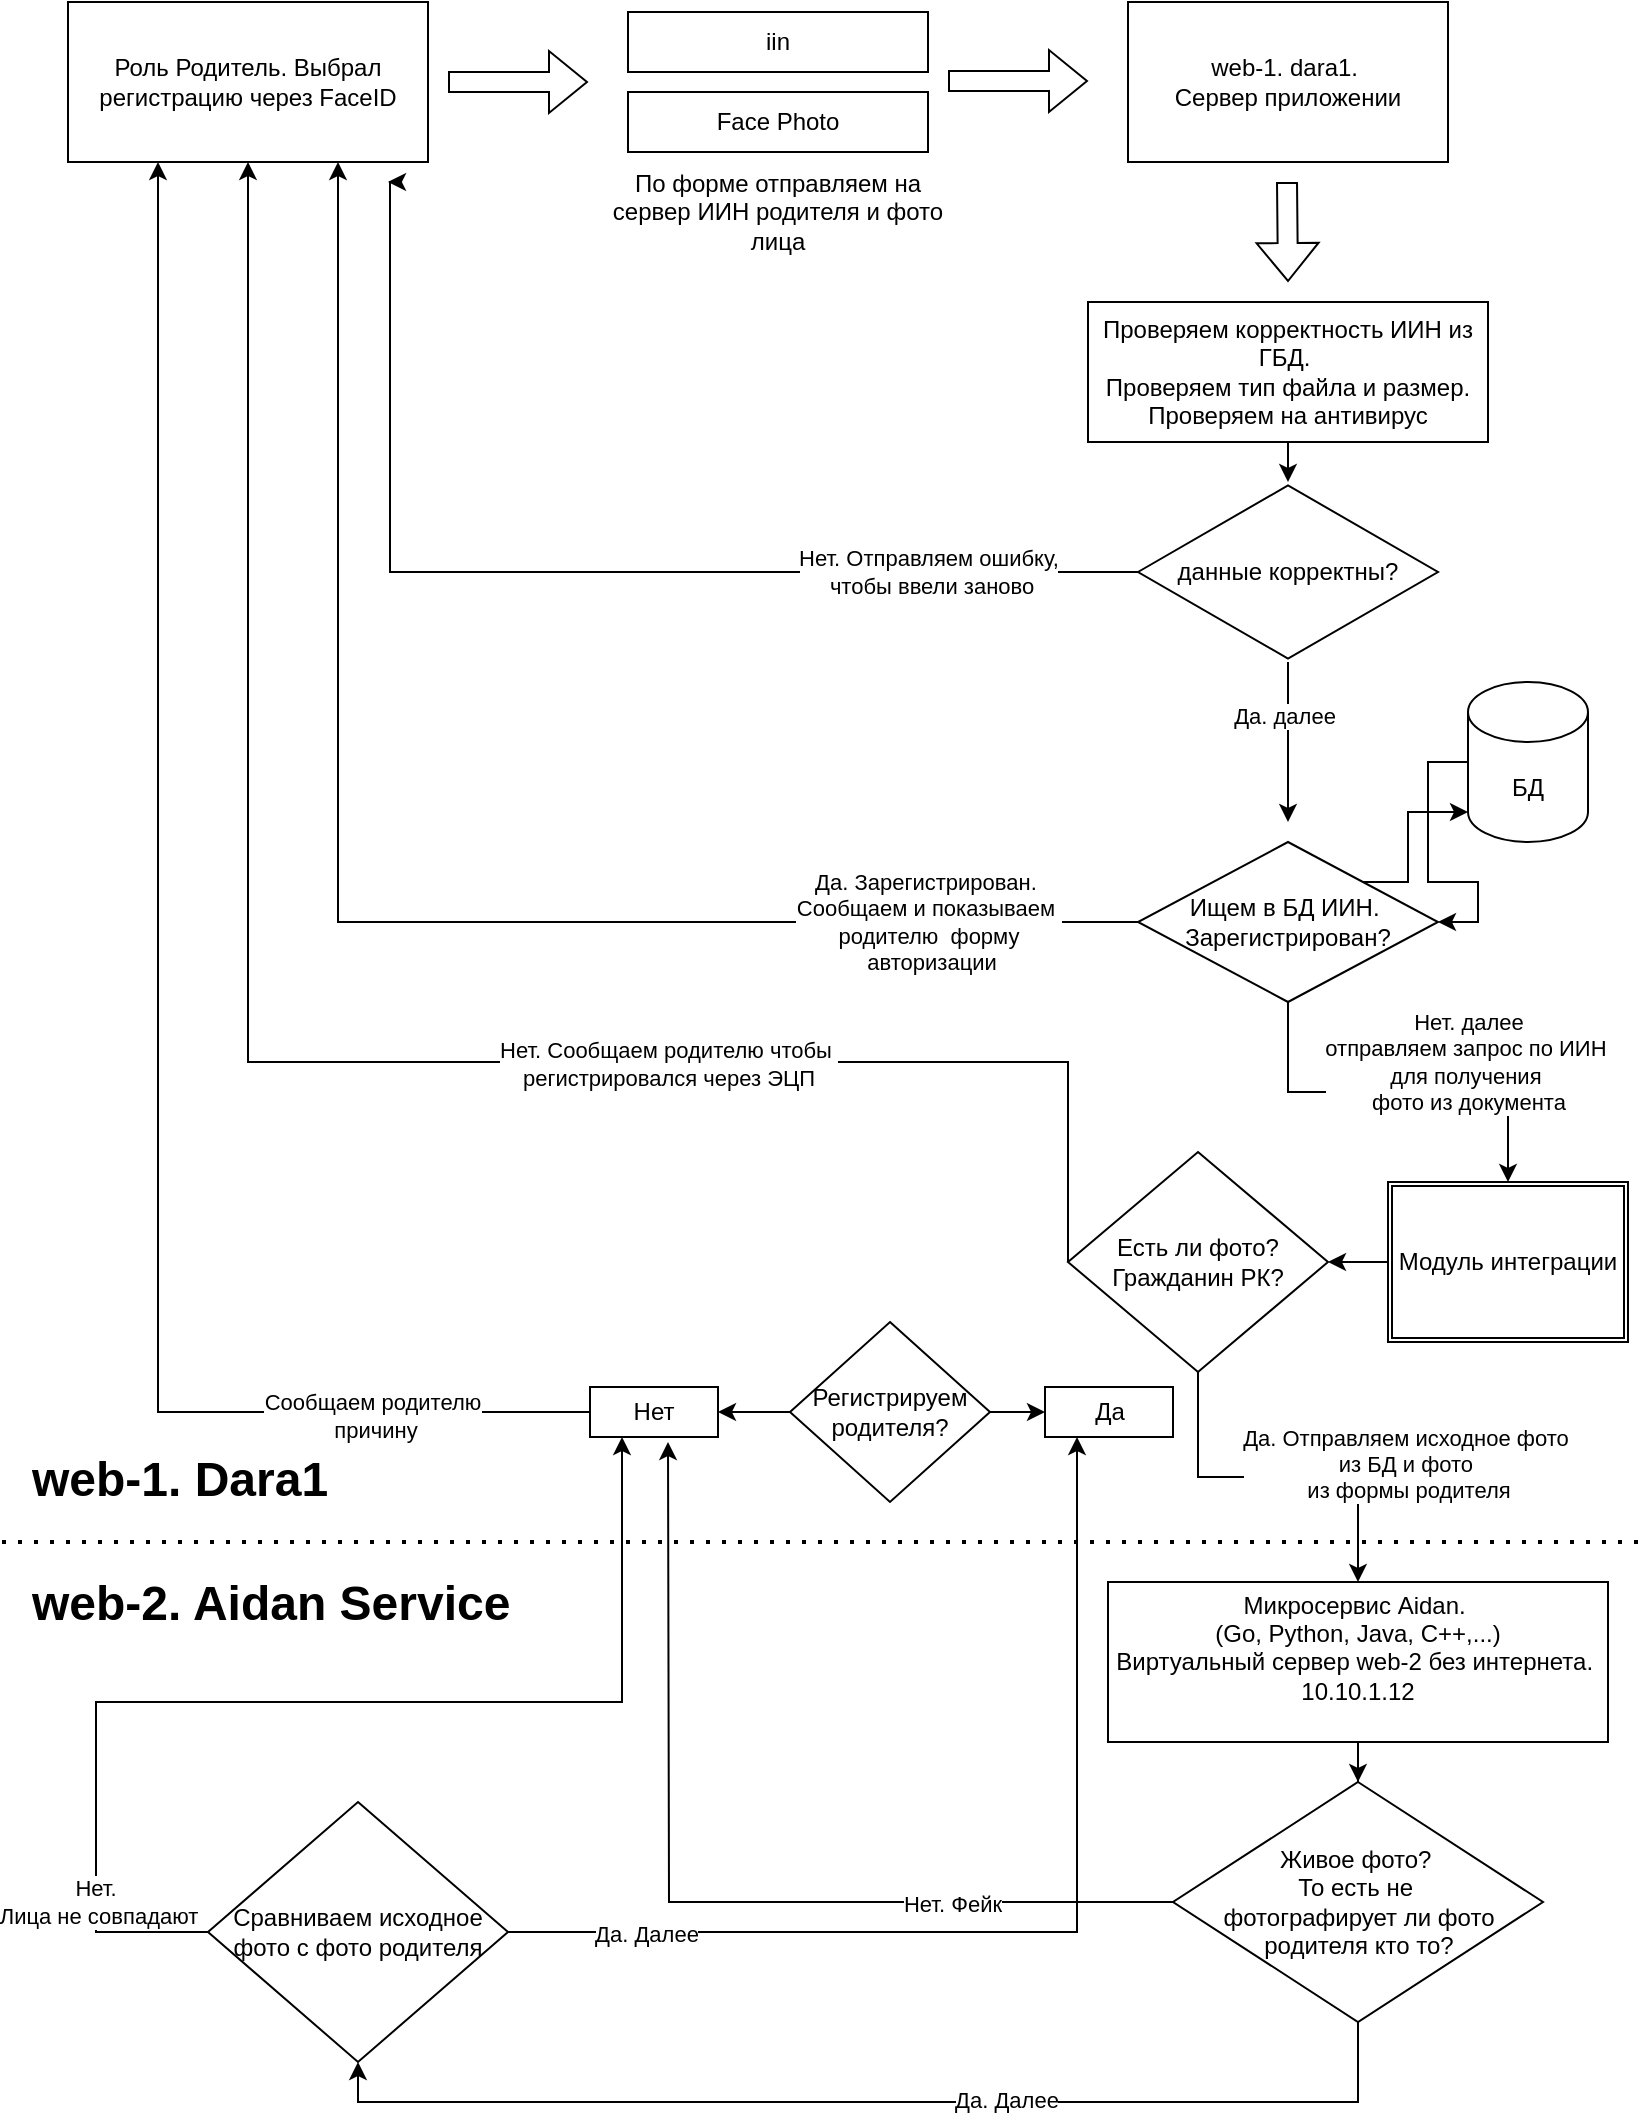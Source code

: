 <mxfile version="26.0.9">
  <diagram name="Страница — 1" id="jtearE2Z6RXFPdjBOp8D">
    <mxGraphModel dx="1434" dy="746" grid="1" gridSize="10" guides="1" tooltips="1" connect="1" arrows="1" fold="1" page="1" pageScale="1" pageWidth="827" pageHeight="1169" math="0" shadow="0">
      <root>
        <mxCell id="0" />
        <mxCell id="1" parent="0" />
        <mxCell id="t7q7yaM7Ao2E_KM4jruC-1" value="web-1. dara1.&amp;nbsp;&lt;div&gt;Сервер приложении&lt;/div&gt;" style="rounded=0;whiteSpace=wrap;html=1;" vertex="1" parent="1">
          <mxGeometry x="570" y="40" width="160" height="80" as="geometry" />
        </mxCell>
        <mxCell id="t7q7yaM7Ao2E_KM4jruC-20" style="edgeStyle=orthogonalEdgeStyle;rounded=0;orthogonalLoop=1;jettySize=auto;html=1;entryX=1;entryY=0.5;entryDx=0;entryDy=0;" edge="1" parent="1" source="t7q7yaM7Ao2E_KM4jruC-2" target="t7q7yaM7Ao2E_KM4jruC-18">
          <mxGeometry relative="1" as="geometry" />
        </mxCell>
        <mxCell id="t7q7yaM7Ao2E_KM4jruC-2" value="БД" style="shape=cylinder3;whiteSpace=wrap;html=1;boundedLbl=1;backgroundOutline=1;size=15;" vertex="1" parent="1">
          <mxGeometry x="740" y="380" width="60" height="80" as="geometry" />
        </mxCell>
        <mxCell id="t7q7yaM7Ao2E_KM4jruC-4" value="Роль Родитель. Выбрал регистрацию через FaceID" style="rounded=0;whiteSpace=wrap;html=1;" vertex="1" parent="1">
          <mxGeometry x="40" y="40" width="180" height="80" as="geometry" />
        </mxCell>
        <mxCell id="t7q7yaM7Ao2E_KM4jruC-5" value="" style="shape=flexArrow;endArrow=classic;html=1;rounded=0;" edge="1" parent="1">
          <mxGeometry width="50" height="50" relative="1" as="geometry">
            <mxPoint x="230" y="80" as="sourcePoint" />
            <mxPoint x="300" y="80" as="targetPoint" />
          </mxGeometry>
        </mxCell>
        <mxCell id="t7q7yaM7Ao2E_KM4jruC-7" value="iin" style="rounded=0;whiteSpace=wrap;html=1;" vertex="1" parent="1">
          <mxGeometry x="320" y="45" width="150" height="30" as="geometry" />
        </mxCell>
        <mxCell id="t7q7yaM7Ao2E_KM4jruC-8" value="Face Photo" style="rounded=0;whiteSpace=wrap;html=1;" vertex="1" parent="1">
          <mxGeometry x="320" y="85" width="150" height="30" as="geometry" />
        </mxCell>
        <mxCell id="t7q7yaM7Ao2E_KM4jruC-9" value="По форме отправляем на сервер ИИН родителя и фото лица" style="text;html=1;align=center;verticalAlign=middle;whiteSpace=wrap;rounded=0;" vertex="1" parent="1">
          <mxGeometry x="310" y="130" width="170" height="30" as="geometry" />
        </mxCell>
        <mxCell id="t7q7yaM7Ao2E_KM4jruC-10" value="" style="shape=flexArrow;endArrow=classic;html=1;rounded=0;" edge="1" parent="1">
          <mxGeometry width="50" height="50" relative="1" as="geometry">
            <mxPoint x="480" y="79.5" as="sourcePoint" />
            <mxPoint x="550" y="79.5" as="targetPoint" />
          </mxGeometry>
        </mxCell>
        <mxCell id="t7q7yaM7Ao2E_KM4jruC-11" value="" style="shape=flexArrow;endArrow=classic;html=1;rounded=0;" edge="1" parent="1">
          <mxGeometry width="50" height="50" relative="1" as="geometry">
            <mxPoint x="649.5" y="130" as="sourcePoint" />
            <mxPoint x="650" y="180" as="targetPoint" />
          </mxGeometry>
        </mxCell>
        <mxCell id="t7q7yaM7Ao2E_KM4jruC-14" style="edgeStyle=orthogonalEdgeStyle;rounded=0;orthogonalLoop=1;jettySize=auto;html=1;" edge="1" parent="1" source="t7q7yaM7Ao2E_KM4jruC-12">
          <mxGeometry relative="1" as="geometry">
            <mxPoint x="200" y="130" as="targetPoint" />
            <Array as="points">
              <mxPoint x="201" y="325" />
            </Array>
          </mxGeometry>
        </mxCell>
        <mxCell id="t7q7yaM7Ao2E_KM4jruC-15" value="Нет. Отправляем ошибку,&lt;div&gt;&amp;nbsp;чтобы ввели заново&lt;/div&gt;" style="edgeLabel;html=1;align=center;verticalAlign=middle;resizable=0;points=[];" vertex="1" connectable="0" parent="t7q7yaM7Ao2E_KM4jruC-14">
          <mxGeometry x="0.406" y="-1" relative="1" as="geometry">
            <mxPoint x="268" y="26" as="offset" />
          </mxGeometry>
        </mxCell>
        <mxCell id="t7q7yaM7Ao2E_KM4jruC-16" style="edgeStyle=orthogonalEdgeStyle;rounded=0;orthogonalLoop=1;jettySize=auto;html=1;" edge="1" parent="1" source="t7q7yaM7Ao2E_KM4jruC-12">
          <mxGeometry relative="1" as="geometry">
            <mxPoint x="650" y="450" as="targetPoint" />
          </mxGeometry>
        </mxCell>
        <mxCell id="t7q7yaM7Ao2E_KM4jruC-17" value="Да. далее" style="edgeLabel;html=1;align=center;verticalAlign=middle;resizable=0;points=[];" vertex="1" connectable="0" parent="t7q7yaM7Ao2E_KM4jruC-16">
          <mxGeometry x="-0.329" y="-2" relative="1" as="geometry">
            <mxPoint as="offset" />
          </mxGeometry>
        </mxCell>
        <mxCell id="t7q7yaM7Ao2E_KM4jruC-12" value="данные корректны?" style="html=1;whiteSpace=wrap;aspect=fixed;shape=isoRectangle;" vertex="1" parent="1">
          <mxGeometry x="575" y="280" width="150" height="90" as="geometry" />
        </mxCell>
        <mxCell id="t7q7yaM7Ao2E_KM4jruC-13" value="Проверяем корректность ИИН из ГБД.&amp;nbsp;&lt;div&gt;Проверяем тип файла и размер.&lt;/div&gt;&lt;div&gt;Проверяем на антивирус&lt;/div&gt;" style="rounded=0;whiteSpace=wrap;html=1;" vertex="1" parent="1">
          <mxGeometry x="550" y="190" width="200" height="70" as="geometry" />
        </mxCell>
        <mxCell id="t7q7yaM7Ao2E_KM4jruC-21" style="edgeStyle=orthogonalEdgeStyle;rounded=0;orthogonalLoop=1;jettySize=auto;html=1;exitX=0;exitY=0.5;exitDx=0;exitDy=0;entryX=0.75;entryY=1;entryDx=0;entryDy=0;" edge="1" parent="1" source="t7q7yaM7Ao2E_KM4jruC-18" target="t7q7yaM7Ao2E_KM4jruC-4">
          <mxGeometry relative="1" as="geometry" />
        </mxCell>
        <mxCell id="t7q7yaM7Ao2E_KM4jruC-23" value="Да. Зарегистрирован.&amp;nbsp;&lt;div&gt;Сообщаем и показываем&amp;nbsp;&lt;/div&gt;&lt;div&gt;родителю&amp;nbsp;&amp;nbsp;&lt;span style=&quot;background-color: light-dark(#ffffff, var(--ge-dark-color, #121212)); color: light-dark(rgb(0, 0, 0), rgb(255, 255, 255));&quot;&gt;форму&lt;/span&gt;&lt;/div&gt;&lt;div&gt;&lt;span style=&quot;background-color: light-dark(#ffffff, var(--ge-dark-color, #121212)); color: light-dark(rgb(0, 0, 0), rgb(255, 255, 255));&quot;&gt;&amp;nbsp;авторизации&lt;/span&gt;&lt;/div&gt;" style="edgeLabel;html=1;align=center;verticalAlign=middle;resizable=0;points=[];" vertex="1" connectable="0" parent="t7q7yaM7Ao2E_KM4jruC-21">
          <mxGeometry x="-0.626" y="1" relative="1" as="geometry">
            <mxPoint x="41" y="-1" as="offset" />
          </mxGeometry>
        </mxCell>
        <mxCell id="t7q7yaM7Ao2E_KM4jruC-24" style="edgeStyle=orthogonalEdgeStyle;rounded=0;orthogonalLoop=1;jettySize=auto;html=1;entryX=0.5;entryY=0;entryDx=0;entryDy=0;" edge="1" parent="1" source="t7q7yaM7Ao2E_KM4jruC-18" target="t7q7yaM7Ao2E_KM4jruC-26">
          <mxGeometry relative="1" as="geometry">
            <mxPoint x="650" y="660" as="targetPoint" />
          </mxGeometry>
        </mxCell>
        <mxCell id="t7q7yaM7Ao2E_KM4jruC-25" value="Нет. далее&lt;div&gt;отправляем запрос по ИИН&amp;nbsp;&lt;/div&gt;&lt;div&gt;для получения&amp;nbsp;&lt;/div&gt;&lt;div&gt;фото из документа&lt;/div&gt;" style="edgeLabel;html=1;align=center;verticalAlign=middle;resizable=0;points=[];" vertex="1" connectable="0" parent="t7q7yaM7Ao2E_KM4jruC-24">
          <mxGeometry x="0.021" relative="1" as="geometry">
            <mxPoint x="33" y="-15" as="offset" />
          </mxGeometry>
        </mxCell>
        <mxCell id="t7q7yaM7Ao2E_KM4jruC-18" value="Ищем в БД ИИН.&amp;nbsp;&lt;div&gt;Зарегистрирован?&lt;/div&gt;" style="rhombus;whiteSpace=wrap;html=1;" vertex="1" parent="1">
          <mxGeometry x="575" y="460" width="150" height="80" as="geometry" />
        </mxCell>
        <mxCell id="t7q7yaM7Ao2E_KM4jruC-19" style="edgeStyle=orthogonalEdgeStyle;rounded=0;orthogonalLoop=1;jettySize=auto;html=1;exitX=1;exitY=0;exitDx=0;exitDy=0;entryX=0;entryY=1;entryDx=0;entryDy=-15;entryPerimeter=0;" edge="1" parent="1" source="t7q7yaM7Ao2E_KM4jruC-18" target="t7q7yaM7Ao2E_KM4jruC-2">
          <mxGeometry relative="1" as="geometry">
            <Array as="points">
              <mxPoint x="710" y="480" />
              <mxPoint x="710" y="445" />
            </Array>
          </mxGeometry>
        </mxCell>
        <mxCell id="t7q7yaM7Ao2E_KM4jruC-39" style="edgeStyle=orthogonalEdgeStyle;rounded=0;orthogonalLoop=1;jettySize=auto;html=1;entryX=1;entryY=0.5;entryDx=0;entryDy=0;" edge="1" parent="1" source="t7q7yaM7Ao2E_KM4jruC-26" target="t7q7yaM7Ao2E_KM4jruC-37">
          <mxGeometry relative="1" as="geometry" />
        </mxCell>
        <mxCell id="t7q7yaM7Ao2E_KM4jruC-26" value="Модуль интеграции" style="shape=ext;double=1;rounded=0;whiteSpace=wrap;html=1;" vertex="1" parent="1">
          <mxGeometry x="700" y="630" width="120" height="80" as="geometry" />
        </mxCell>
        <mxCell id="t7q7yaM7Ao2E_KM4jruC-33" style="edgeStyle=orthogonalEdgeStyle;rounded=0;orthogonalLoop=1;jettySize=auto;html=1;exitX=0.5;exitY=1;exitDx=0;exitDy=0;entryX=0.5;entryY=0;entryDx=0;entryDy=0;entryPerimeter=0;" edge="1" parent="1" source="t7q7yaM7Ao2E_KM4jruC-13" target="t7q7yaM7Ao2E_KM4jruC-12">
          <mxGeometry relative="1" as="geometry" />
        </mxCell>
        <mxCell id="t7q7yaM7Ao2E_KM4jruC-47" style="edgeStyle=orthogonalEdgeStyle;rounded=0;orthogonalLoop=1;jettySize=auto;html=1;entryX=0.5;entryY=0;entryDx=0;entryDy=0;" edge="1" parent="1" source="t7q7yaM7Ao2E_KM4jruC-34" target="t7q7yaM7Ao2E_KM4jruC-46">
          <mxGeometry relative="1" as="geometry" />
        </mxCell>
        <mxCell id="t7q7yaM7Ao2E_KM4jruC-34" value="Микросервис Aidan.&amp;nbsp;&lt;div&gt;(Go, Python, Java, C++,...)&lt;/div&gt;&lt;div&gt;Виртуальный сервер web-2 без интернета.&amp;nbsp;&lt;/div&gt;&lt;div&gt;10.10.1.12&lt;/div&gt;&lt;div&gt;&lt;br&gt;&lt;/div&gt;" style="rounded=0;whiteSpace=wrap;html=1;" vertex="1" parent="1">
          <mxGeometry x="560" y="830" width="250" height="80" as="geometry" />
        </mxCell>
        <mxCell id="t7q7yaM7Ao2E_KM4jruC-51" style="edgeStyle=orthogonalEdgeStyle;rounded=0;orthogonalLoop=1;jettySize=auto;html=1;entryX=1;entryY=0.5;entryDx=0;entryDy=0;" edge="1" parent="1" source="t7q7yaM7Ao2E_KM4jruC-35" target="t7q7yaM7Ao2E_KM4jruC-50">
          <mxGeometry relative="1" as="geometry" />
        </mxCell>
        <mxCell id="t7q7yaM7Ao2E_KM4jruC-54" style="edgeStyle=orthogonalEdgeStyle;rounded=0;orthogonalLoop=1;jettySize=auto;html=1;entryX=0;entryY=0.5;entryDx=0;entryDy=0;" edge="1" parent="1" source="t7q7yaM7Ao2E_KM4jruC-35" target="t7q7yaM7Ao2E_KM4jruC-52">
          <mxGeometry relative="1" as="geometry" />
        </mxCell>
        <mxCell id="t7q7yaM7Ao2E_KM4jruC-35" value="Регистрируем родителя?" style="rhombus;whiteSpace=wrap;html=1;" vertex="1" parent="1">
          <mxGeometry x="401" y="700" width="100" height="90" as="geometry" />
        </mxCell>
        <mxCell id="t7q7yaM7Ao2E_KM4jruC-40" style="edgeStyle=orthogonalEdgeStyle;rounded=0;orthogonalLoop=1;jettySize=auto;html=1;exitX=0;exitY=0.5;exitDx=0;exitDy=0;entryX=0.5;entryY=1;entryDx=0;entryDy=0;" edge="1" parent="1" source="t7q7yaM7Ao2E_KM4jruC-37" target="t7q7yaM7Ao2E_KM4jruC-4">
          <mxGeometry relative="1" as="geometry">
            <Array as="points">
              <mxPoint x="540" y="570" />
              <mxPoint x="130" y="570" />
            </Array>
          </mxGeometry>
        </mxCell>
        <mxCell id="t7q7yaM7Ao2E_KM4jruC-41" value="Нет. Сообщаем родителю чтобы&amp;nbsp;&lt;div&gt;регистрировался через ЭЦП&lt;/div&gt;" style="edgeLabel;html=1;align=center;verticalAlign=middle;resizable=0;points=[];" vertex="1" connectable="0" parent="t7q7yaM7Ao2E_KM4jruC-40">
          <mxGeometry x="-0.375" y="1" relative="1" as="geometry">
            <mxPoint as="offset" />
          </mxGeometry>
        </mxCell>
        <mxCell id="t7q7yaM7Ao2E_KM4jruC-43" style="edgeStyle=orthogonalEdgeStyle;rounded=0;orthogonalLoop=1;jettySize=auto;html=1;exitX=0.5;exitY=1;exitDx=0;exitDy=0;entryX=0.5;entryY=0;entryDx=0;entryDy=0;" edge="1" parent="1" source="t7q7yaM7Ao2E_KM4jruC-37" target="t7q7yaM7Ao2E_KM4jruC-34">
          <mxGeometry relative="1" as="geometry" />
        </mxCell>
        <mxCell id="t7q7yaM7Ao2E_KM4jruC-45" value="Да. Отправляем исходное фото&amp;nbsp;&lt;div&gt;из БД и фото&amp;nbsp;&lt;/div&gt;&lt;div&gt;из формы родителя&lt;/div&gt;" style="edgeLabel;html=1;align=center;verticalAlign=middle;resizable=0;points=[];" vertex="1" connectable="0" parent="t7q7yaM7Ao2E_KM4jruC-43">
          <mxGeometry x="-0.227" relative="1" as="geometry">
            <mxPoint x="86" y="-7" as="offset" />
          </mxGeometry>
        </mxCell>
        <mxCell id="t7q7yaM7Ao2E_KM4jruC-37" value="Есть ли фото?&lt;div&gt;Гражданин РК?&lt;/div&gt;" style="rhombus;whiteSpace=wrap;html=1;rounded=0;" vertex="1" parent="1">
          <mxGeometry x="540" y="615" width="130" height="110" as="geometry" />
        </mxCell>
        <mxCell id="t7q7yaM7Ao2E_KM4jruC-58" style="edgeStyle=orthogonalEdgeStyle;rounded=0;orthogonalLoop=1;jettySize=auto;html=1;exitX=0;exitY=0.5;exitDx=0;exitDy=0;" edge="1" parent="1" source="t7q7yaM7Ao2E_KM4jruC-46">
          <mxGeometry relative="1" as="geometry">
            <mxPoint x="340" y="760" as="targetPoint" />
          </mxGeometry>
        </mxCell>
        <mxCell id="t7q7yaM7Ao2E_KM4jruC-59" value="Нет. Фейк" style="edgeLabel;html=1;align=center;verticalAlign=middle;resizable=0;points=[];" vertex="1" connectable="0" parent="t7q7yaM7Ao2E_KM4jruC-58">
          <mxGeometry x="-0.541" y="1" relative="1" as="geometry">
            <mxPoint as="offset" />
          </mxGeometry>
        </mxCell>
        <mxCell id="t7q7yaM7Ao2E_KM4jruC-46" value="Живое фото?&amp;nbsp;&lt;div&gt;То есть не&amp;nbsp;&lt;/div&gt;&lt;div&gt;фотографирует ли фото родителя кто то?&lt;/div&gt;" style="rhombus;whiteSpace=wrap;html=1;" vertex="1" parent="1">
          <mxGeometry x="592.5" y="930" width="185" height="120" as="geometry" />
        </mxCell>
        <mxCell id="t7q7yaM7Ao2E_KM4jruC-49" value="" style="endArrow=none;dashed=1;html=1;dashPattern=1 3;strokeWidth=2;rounded=0;" edge="1" parent="1">
          <mxGeometry width="50" height="50" relative="1" as="geometry">
            <mxPoint x="7" y="810" as="sourcePoint" />
            <mxPoint x="827" y="810" as="targetPoint" />
          </mxGeometry>
        </mxCell>
        <mxCell id="t7q7yaM7Ao2E_KM4jruC-56" style="edgeStyle=orthogonalEdgeStyle;rounded=0;orthogonalLoop=1;jettySize=auto;html=1;exitX=0;exitY=0.5;exitDx=0;exitDy=0;entryX=0.25;entryY=1;entryDx=0;entryDy=0;" edge="1" parent="1" source="t7q7yaM7Ao2E_KM4jruC-50" target="t7q7yaM7Ao2E_KM4jruC-4">
          <mxGeometry relative="1" as="geometry" />
        </mxCell>
        <mxCell id="t7q7yaM7Ao2E_KM4jruC-57" value="Сообщаем родителю&lt;div&gt;&amp;nbsp;причину&lt;/div&gt;" style="edgeLabel;html=1;align=center;verticalAlign=middle;resizable=0;points=[];" vertex="1" connectable="0" parent="t7q7yaM7Ao2E_KM4jruC-56">
          <mxGeometry x="-0.741" y="2" relative="1" as="geometry">
            <mxPoint as="offset" />
          </mxGeometry>
        </mxCell>
        <mxCell id="t7q7yaM7Ao2E_KM4jruC-50" value="Нет" style="rounded=0;whiteSpace=wrap;html=1;" vertex="1" parent="1">
          <mxGeometry x="301" y="732.5" width="64" height="25" as="geometry" />
        </mxCell>
        <mxCell id="t7q7yaM7Ao2E_KM4jruC-52" value="Да" style="rounded=0;whiteSpace=wrap;html=1;" vertex="1" parent="1">
          <mxGeometry x="528.5" y="732.5" width="64" height="25" as="geometry" />
        </mxCell>
        <mxCell id="t7q7yaM7Ao2E_KM4jruC-66" style="edgeStyle=orthogonalEdgeStyle;rounded=0;orthogonalLoop=1;jettySize=auto;html=1;exitX=1;exitY=0.5;exitDx=0;exitDy=0;entryX=0.25;entryY=1;entryDx=0;entryDy=0;" edge="1" parent="1" source="t7q7yaM7Ao2E_KM4jruC-60" target="t7q7yaM7Ao2E_KM4jruC-52">
          <mxGeometry relative="1" as="geometry" />
        </mxCell>
        <mxCell id="t7q7yaM7Ao2E_KM4jruC-67" value="Да. Далее" style="edgeLabel;html=1;align=center;verticalAlign=middle;resizable=0;points=[];" vertex="1" connectable="0" parent="t7q7yaM7Ao2E_KM4jruC-66">
          <mxGeometry x="-0.741" y="-1" relative="1" as="geometry">
            <mxPoint as="offset" />
          </mxGeometry>
        </mxCell>
        <mxCell id="t7q7yaM7Ao2E_KM4jruC-60" value="Сравниваем исходное фото с фото родителя" style="rhombus;whiteSpace=wrap;html=1;" vertex="1" parent="1">
          <mxGeometry x="110" y="940" width="150" height="130" as="geometry" />
        </mxCell>
        <mxCell id="t7q7yaM7Ao2E_KM4jruC-62" style="edgeStyle=orthogonalEdgeStyle;rounded=0;orthogonalLoop=1;jettySize=auto;html=1;entryX=0.5;entryY=1;entryDx=0;entryDy=0;" edge="1" parent="1" source="t7q7yaM7Ao2E_KM4jruC-46" target="t7q7yaM7Ao2E_KM4jruC-60">
          <mxGeometry relative="1" as="geometry">
            <Array as="points">
              <mxPoint x="685" y="1090" />
              <mxPoint x="185" y="1090" />
            </Array>
          </mxGeometry>
        </mxCell>
        <mxCell id="t7q7yaM7Ao2E_KM4jruC-63" value="Да. Далее" style="edgeLabel;html=1;align=center;verticalAlign=middle;resizable=0;points=[];" vertex="1" connectable="0" parent="t7q7yaM7Ao2E_KM4jruC-62">
          <mxGeometry x="-0.229" y="-1" relative="1" as="geometry">
            <mxPoint as="offset" />
          </mxGeometry>
        </mxCell>
        <mxCell id="t7q7yaM7Ao2E_KM4jruC-64" style="edgeStyle=orthogonalEdgeStyle;rounded=0;orthogonalLoop=1;jettySize=auto;html=1;entryX=0.25;entryY=1;entryDx=0;entryDy=0;" edge="1" parent="1" source="t7q7yaM7Ao2E_KM4jruC-60" target="t7q7yaM7Ao2E_KM4jruC-50">
          <mxGeometry relative="1" as="geometry">
            <Array as="points">
              <mxPoint x="54" y="1005" />
              <mxPoint x="54" y="890" />
              <mxPoint x="317" y="890" />
            </Array>
          </mxGeometry>
        </mxCell>
        <mxCell id="t7q7yaM7Ao2E_KM4jruC-65" value="Нет.&amp;nbsp;&lt;div&gt;Лица не совпадают&lt;/div&gt;" style="edgeLabel;html=1;align=center;verticalAlign=middle;resizable=0;points=[];" vertex="1" connectable="0" parent="t7q7yaM7Ao2E_KM4jruC-64">
          <mxGeometry x="-0.748" y="-1" relative="1" as="geometry">
            <mxPoint as="offset" />
          </mxGeometry>
        </mxCell>
        <mxCell id="t7q7yaM7Ao2E_KM4jruC-68" value="&lt;h1 style=&quot;margin-top: 0px;&quot;&gt;web-1. Dara1&lt;/h1&gt;" style="text;html=1;whiteSpace=wrap;overflow=hidden;rounded=0;" vertex="1" parent="1">
          <mxGeometry x="20" y="757.5" width="180" height="32.5" as="geometry" />
        </mxCell>
        <mxCell id="t7q7yaM7Ao2E_KM4jruC-69" value="&lt;h1 style=&quot;margin-top: 0px;&quot;&gt;web-2. Aidan Service&lt;/h1&gt;" style="text;html=1;whiteSpace=wrap;overflow=hidden;rounded=0;" vertex="1" parent="1">
          <mxGeometry x="20" y="820" width="260" height="32.5" as="geometry" />
        </mxCell>
      </root>
    </mxGraphModel>
  </diagram>
</mxfile>
